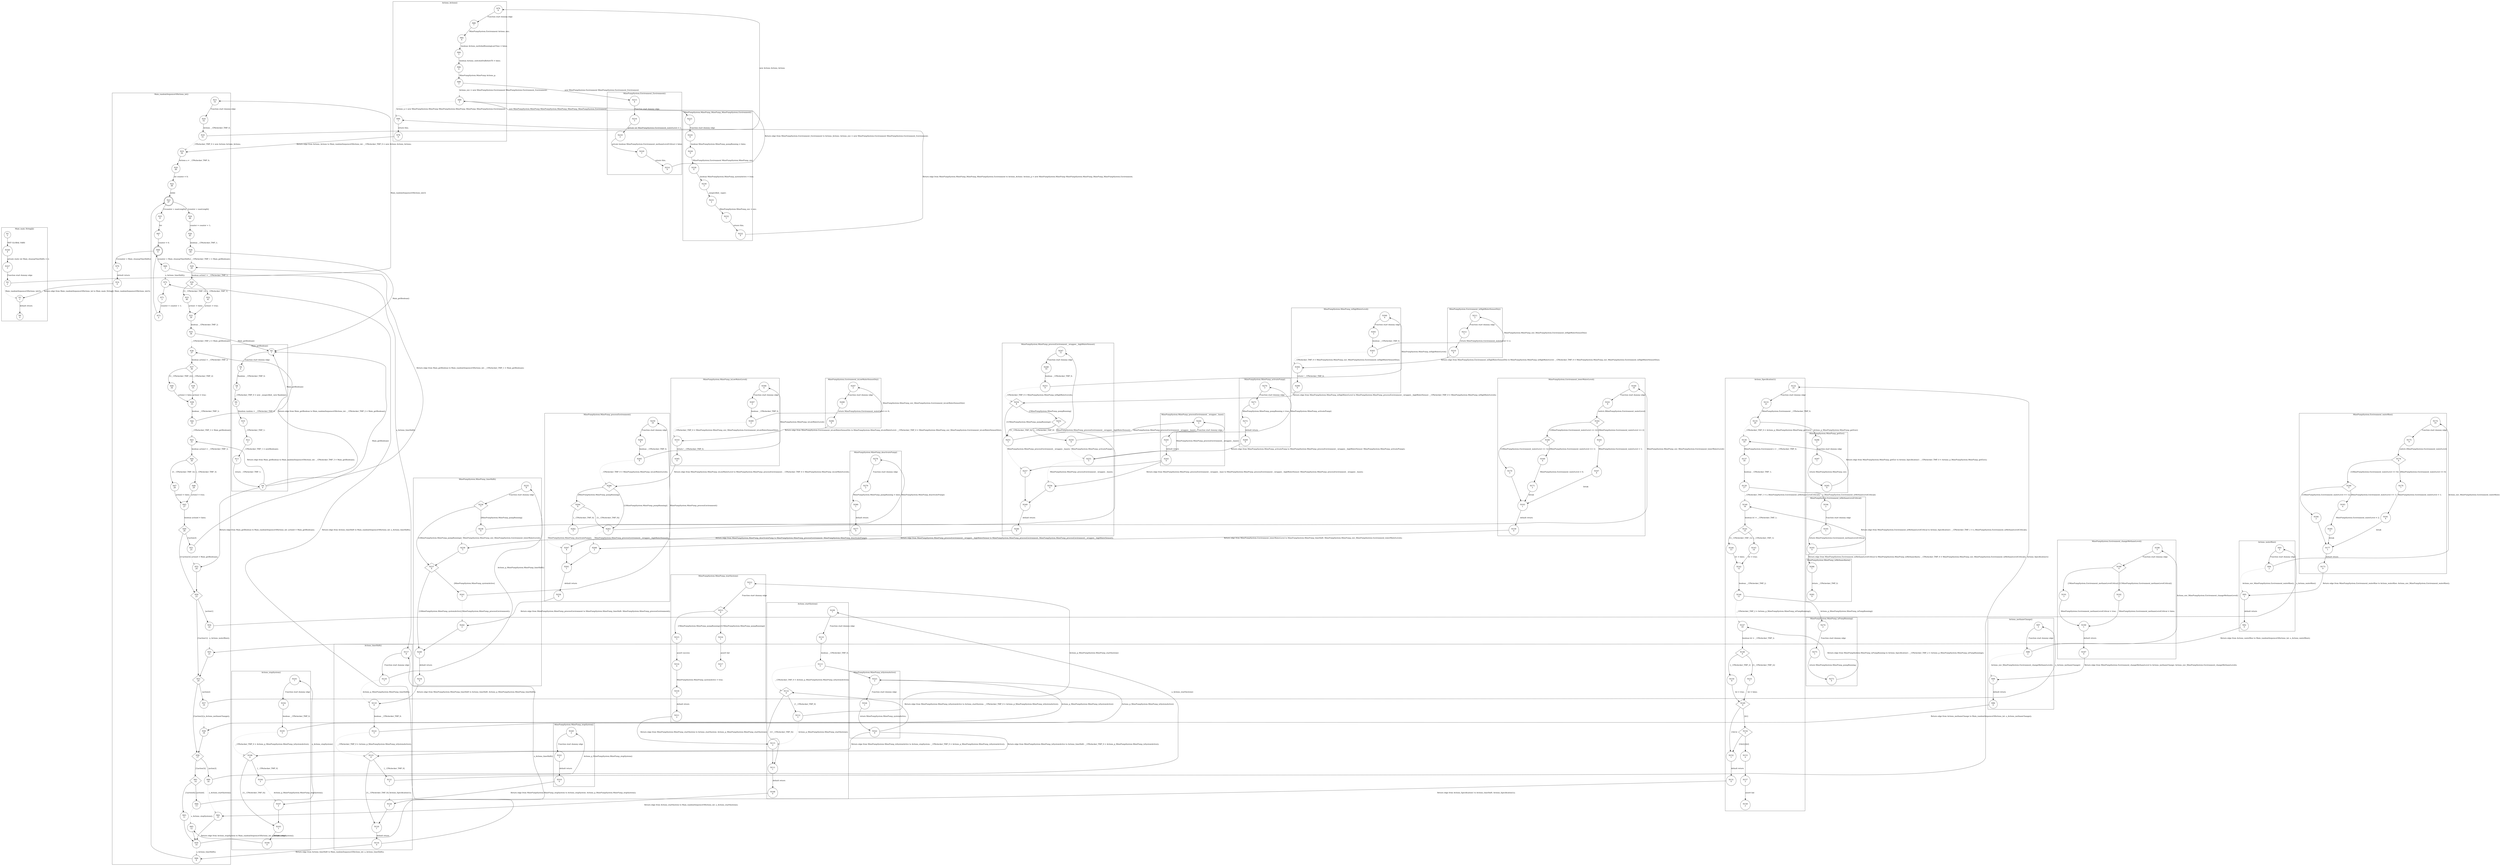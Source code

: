 digraph CFA {
1 [shape="circle" label="N1\n5"]
326 [shape="circle" label="N326\n4"]
327 [shape="circle" label="N327\n3"]
2 [shape="circle" label="N2\n2"]
15 [shape="circle" label="N15\n53"]
16 [shape="circle" label="N16\n52"]
18 [shape="circle" label="N18\n51"]
79 [shape="circle" label="N79\n8"]
80 [shape="circle" label="N80\n7"]
82 [shape="circle" label="N82\n6"]
84 [shape="circle" label="N84\n5"]
86 [shape="circle" label="N86\n4"]
88 [shape="circle" label="N88\n3"]
215 [shape="circle" label="N215\n4"]
216 [shape="circle" label="N216\n3"]
218 [shape="circle" label="N218\n2"]
220 [shape="circle" label="N220\n1"]
214 [shape="circle" label="N214\n0"]
89 [shape="circle" label="N89\n2"]
223 [shape="circle" label="N223\n7"]
224 [shape="circle" label="N224\n6"]
226 [shape="circle" label="N226\n5"]
228 [shape="circle" label="N228\n4"]
230 [shape="circle" label="N230\n3"]
231 [shape="circle" label="N231\n2"]
232 [shape="circle" label="N232\n1"]
222 [shape="circle" label="N222\n0"]
90 [shape="circle" label="N90\n1"]
78 [shape="circle" label="N78\n0"]
19 [shape="circle" label="N19\n50"]
20 [shape="circle" label="N20\n49"]
22 [shape="circle" label="N22\n48"]
23 [shape="doublecircle" label="N23\n47"]
24 [shape="circle" label="N24\n46"]
26 [shape="circle" label="N26\n45"]
28 [shape="circle" label="N28\n44"]
5 [shape="circle" label="N5\n7"]
6 [shape="circle" label="N6\n6"]
8 [shape="circle" label="N8\n5"]
9 [shape="circle" label="N9\n4"]
10 [shape="circle" label="N10\n3"]
12 [shape="circle" label="N12\n2"]
13 [shape="circle" label="N13\n1"]
4 [shape="circle" label="N4\n0"]
52 [shape="circle" label="N52\n24"]
50 [shape="diamond" label="N50\n23"]
54 [shape="circle" label="N54\n22"]
93 [shape="circle" label="N93\n3"]
94 [shape="circle" label="N94\n2"]
174 [shape="circle" label="N174\n10"]
175 [shape="circle" label="N175\n9"]
176 [shape="diamond" label="N176\n8"]
179 [shape="circle" label="N179\n7"]
181 [shape="circle" label="N181\n6"]
177 [shape="circle" label="N177\n1"]
173 [shape="circle" label="N173\n0"]
95 [shape="circle" label="N95\n1"]
92 [shape="circle" label="N92\n0"]
55 [shape="circle" label="N55\n21"]
53 [shape="diamond" label="N53\n20"]
57 [shape="circle" label="N57\n19"]
97 [shape="circle" label="N97\n3"]
98 [shape="circle" label="N98\n2"]
188 [shape="circle" label="N188\n5"]
189 [shape="diamond" label="N189\n4"]
191 [shape="circle" label="N191\n3"]
190 [shape="circle" label="N190\n1"]
187 [shape="circle" label="N187\n0"]
99 [shape="circle" label="N99\n1"]
96 [shape="circle" label="N96\n0"]
58 [shape="circle" label="N58\n18"]
56 [shape="diamond" label="N56\n17"]
60 [shape="circle" label="N60\n16"]
109 [shape="circle" label="N109\n7"]
110 [shape="circle" label="N110\n6"]
113 [shape="circle" label="N113\n5"]
323 [shape="circle" label="N323\n2"]
324 [shape="circle" label="N324\n1"]
322 [shape="circle" label="N322\n0"]
123 [shape="diamond" label="N123\n4"]
121 [shape="circle" label="N121\n3"]
132 [shape="circle" label="N132\n22"]
133 [shape="circle" label="N133\n21"]
135 [shape="circle" label="N135\n20"]
296 [shape="circle" label="N296\n2"]
297 [shape="circle" label="N297\n1"]
295 [shape="circle" label="N295\n0"]
136 [shape="circle" label="N136\n19"]
137 [shape="circle" label="N137\n18"]
139 [shape="circle" label="N139\n17"]
194 [shape="circle" label="N194\n2"]
195 [shape="circle" label="N195\n1"]
193 [shape="circle" label="N193\n0"]
286 [shape="circle" label="N286\n1"]
281 [shape="circle" label="N281\n0"]
140 [shape="circle" label="N140\n16"]
141 [shape="diamond" label="N141\n15"]
143 [shape="circle" label="N143\n14"]
142 [shape="circle" label="N142\n12"]
146 [shape="circle" label="N146\n11"]
274 [shape="circle" label="N274\n2"]
275 [shape="circle" label="N275\n1"]
273 [shape="circle" label="N273\n0"]
147 [shape="circle" label="N147\n10"]
148 [shape="diamond" label="N148\n9"]
150 [shape="circle" label="N150\n8"]
149 [shape="diamond" label="N149\n6"]
154 [shape="diamond" label="N154\n5"]
153 [shape="circle" label="N153\n4"]
157 [shape="circle" label="N157\n3"]
158 [shape="circle" label="N158\n2"]
152 [shape="circle" label="N152\n1"]
131 [shape="circle" label="N131\n0"]
124 [shape="circle" label="N124\n2"]
120 [shape="circle" label="N120\n1"]
116 [shape="circle" label="N116\n0"]
72 [shape="circle" label="N72\n4"]
71 [shape="circle" label="N71\n3"]
73 [shape="circle" label="N73\n2"]
68 [shape="doublecircle" label="N68\n6"]
69 [shape="circle" label="N69\n5"]
117 [shape="circle" label="N117\n8"]
118 [shape="circle" label="N118\n7"]
235 [shape="circle" label="N235\n8"]
236 [shape="diamond" label="N236\n7"]
238 [shape="circle" label="N238\n6"]
160 [shape="circle" label="N160\n10"]
161 [shape="circle" label="N161\n9"]
162 [shape="diamond" label="N162\n8"]
165 [shape="circle" label="N165\n7"]
167 [shape="circle" label="N167\n6"]
163 [shape="circle" label="N163\n1"]
159 [shape="circle" label="N159\n0"]
239 [shape="circle" label="N239\n5"]
237 [shape="diamond" label="N237\n4"]
241 [shape="circle" label="N241\n3"]
259 [shape="circle" label="N259\n10"]
260 [shape="circle" label="N260\n9"]
265 [shape="circle" label="N265\n8"]
306 [shape="circle" label="N306\n4"]
307 [shape="circle" label="N307\n3"]
309 [shape="circle" label="N309\n2"]
207 [shape="circle" label="N207\n2"]
208 [shape="circle" label="N208\n1"]
206 [shape="circle" label="N206\n0"]
310 [shape="circle" label="N310\n1"]
305 [shape="circle" label="N305\n0"]
266 [shape="diamond" label="N266\n7"]
264 [shape="diamond" label="N264\n6"]
262 [shape="circle" label="N262\n5"]
278 [shape="circle" label="N278\n3"]
279 [shape="circle" label="N279\n2"]
280 [shape="circle" label="N280\n1"]
277 [shape="circle" label="N277\n0"]
267 [shape="circle" label="N267\n4"]
261 [shape="circle" label="N261\n1"]
258 [shape="circle" label="N258\n0"]
242 [shape="circle" label="N242\n2"]
240 [shape="circle" label="N240\n1"]
234 [shape="circle" label="N234\n0"]
119 [shape="circle" label="N119\n6"]
122 [shape="circle" label="N122\n5"]
263 [shape="circle" label="N263\n3"]
247 [shape="circle" label="N247\n11"]
248 [shape="circle" label="N248\n10"]
253 [shape="circle" label="N253\n9"]
300 [shape="circle" label="N300\n4"]
301 [shape="circle" label="N301\n3"]
303 [shape="circle" label="N303\n2"]
211 [shape="circle" label="N211\n2"]
212 [shape="circle" label="N212\n1"]
210 [shape="circle" label="N210\n0"]
304 [shape="circle" label="N304\n1"]
299 [shape="circle" label="N299\n0"]
254 [shape="diamond" label="N254\n8"]
252 [shape="diamond" label="N252\n7"]
250 [shape="circle" label="N250\n6"]
270 [shape="circle" label="N270\n3"]
271 [shape="circle" label="N271\n2"]
272 [shape="circle" label="N272\n1"]
269 [shape="circle" label="N269\n0"]
255 [shape="circle" label="N255\n5"]
244 [shape="circle" label="N244\n2"]
245 [shape="circle" label="N245\n1"]
243 [shape="circle" label="N243\n0"]
257 [shape="circle" label="N257\n2"]
249 [shape="circle" label="N249\n1"]
246 [shape="circle" label="N246\n0"]
268 [shape="circle" label="N268\n2"]
256 [shape="circle" label="N256\n4"]
251 [shape="circle" label="N251\n3"]
166 [shape="diamond" label="N166\n5"]
169 [shape="circle" label="N169\n4"]
171 [shape="circle" label="N171\n3"]
170 [shape="circle" label="N170\n2"]
70 [shape="circle" label="N70\n1"]
14 [shape="circle" label="N14\n0"]
3 [shape="circle" label="N3\n1"]
0 [shape="circle" label="N0\n0"]
66 [shape="circle" label="N66\n9"]
151 [shape="circle" label="N151\n7"]
144 [shape="circle" label="N144\n13"]
106 [shape="diamond" label="N106\n4"]
104 [shape="circle" label="N104\n3"]
320 [shape="circle" label="N320\n2"]
321 [shape="circle" label="N321\n1"]
319 [shape="circle" label="N319\n0"]
107 [shape="circle" label="N107\n2"]
103 [shape="circle" label="N103\n1"]
100 [shape="circle" label="N100\n0"]
65 [shape="circle" label="N65\n12"]
59 [shape="circle" label="N59\n10"]
114 [shape="diamond" label="N114\n4"]
112 [shape="circle" label="N112\n3"]
312 [shape="circle" label="N312\n7"]
313 [shape="diamond" label="N313\n6"]
315 [shape="circle" label="N315\n5"]
314 [shape="circle" label="N314\n4"]
318 [shape="circle" label="N318\n3"]
311 [shape="circle" label="N311\n2"]
115 [shape="circle" label="N115\n2"]
111 [shape="circle" label="N111\n1"]
108 [shape="circle" label="N108\n0"]
62 [shape="circle" label="N62\n15"]
316 [shape="circle" label="N316\n1"]
317 [shape="circle" label="N317\n0"]
61 [shape="diamond" label="N61\n14"]
64 [shape="circle" label="N64\n13"]
101 [shape="circle" label="N101\n7"]
102 [shape="circle" label="N102\n6"]
105 [shape="circle" label="N105\n5"]
63 [shape="circle" label="N63\n11"]
192 [shape="circle" label="N192\n2"]
180 [shape="diamond" label="N180\n5"]
183 [shape="circle" label="N183\n4"]
185 [shape="circle" label="N185\n3"]
184 [shape="circle" label="N184\n2"]
43 [shape="circle" label="N43\n31"]
44 [shape="diamond" label="N44\n30"]
46 [shape="circle" label="N46\n29"]
45 [shape="circle" label="N45\n27"]
49 [shape="diamond" label="N49\n26"]
51 [shape="circle" label="N51\n25"]
47 [shape="circle" label="N47\n28"]
36 [shape="circle" label="N36\n37"]
37 [shape="diamond" label="N37\n36"]
39 [shape="circle" label="N39\n35"]
38 [shape="circle" label="N38\n33"]
42 [shape="circle" label="N42\n32"]
40 [shape="circle" label="N40\n34"]
29 [shape="circle" label="N29\n43"]
30 [shape="diamond" label="N30\n42"]
32 [shape="circle" label="N32\n41"]
31 [shape="circle" label="N31\n39"]
35 [shape="circle" label="N35\n38"]
33 [shape="circle" label="N33\n40"]
25 [shape="circle" label="N25\n8"]
67 [shape="circle" label="N67\n7"]
node [shape="circle"]
subgraph cluster_Actions_Actions {
label="Actions_Actions()"
79 -> 80 [label="Function start dummy edge"]
80 -> 82 [label=" MinePumpSystem.Environment Actions_env;"]
82 -> 84 [label=" boolean Actions_methAndRunningLastTime = false;"]
84 -> 86 [label=" boolean Actions_switchedOnBeforeTS = false;"]
86 -> 88 [label=" MinePumpSystem.MinePump Actions_p;"]
88 -> 89 [label="Actions_env = new MinePumpSystem.Environment MinePumpSystem.Environment_Environment;" style="dotted" arrowhead="empty"]
89 -> 90 [label="Actions_p = new MinePumpSystem.MinePump MinePumpSystem.MinePump_MinePump_MinePumpSystem.Environment;" style="dotted" arrowhead="empty"]
90 -> 78 [label="return this;"]}
subgraph cluster_Actions_Specification1 {
label="Actions_Specification1()"
132 -> 133 [label="Function start dummy edge"]
133 -> 135 [label="MinePumpSystem.Environment __CPAchecker_TMP_0;"]
135 -> 136 [label="__CPAchecker_TMP_0 = Actions_p_MinePumpSystem.MinePump_getEnv();" style="dotted" arrowhead="empty"]
136 -> 137 [label="MinePumpSystem.Environment e = __CPAchecker_TMP_0;"]
137 -> 139 [label="boolean __CPAchecker_TMP_1;"]
139 -> 140 [label="__CPAchecker_TMP_1 = e_MinePumpSystem.Environment_isMethaneLevelCritical();" style="dotted" arrowhead="empty"]
140 -> 141 [label="boolean b1 = __CPAchecker_TMP_1;"]
141 -> 144 [label="[!(__CPAchecker_TMP_1)]"]
141 -> 143 [label="[__CPAchecker_TMP_1]"]
143 -> 142 [label="b1 = true;"]
142 -> 146 [label="boolean __CPAchecker_TMP_2;"]
146 -> 147 [label="__CPAchecker_TMP_2 = Actions_p_MinePumpSystem.MinePump_isPumpRunning();" style="dotted" arrowhead="empty"]
147 -> 148 [label="boolean b2 = __CPAchecker_TMP_2;"]
148 -> 151 [label="[!(__CPAchecker_TMP_2)]"]
148 -> 150 [label="[__CPAchecker_TMP_2]"]
150 -> 149 [label="b2 = true;"]
149 -> 152 [label="[!(b1)]"]
149 -> 154 [label="[b1]"]
154 -> 152 [label="[!(b2)]"]
154 -> 153 [label="[b2]"]
153 -> 157 [label=""]
157 -> 158 [label="assert fail"]
152 -> 131 [label="default return"]
151 -> 149 [label="b2 = false;"]
144 -> 142 [label="b1 = false;"]}
subgraph cluster_Actions_getSystemState {
label="Actions_getSystemState()"
}
subgraph cluster_Actions_methaneChange {
label="Actions_methaneChange()"
97 -> 98 [label="Function start dummy edge"]
98 -> 99 [label="Actions_env_MinePumpSystem.Environment_changeMethaneLevel();" style="dotted" arrowhead="empty"]
99 -> 96 [label="default return"]}
subgraph cluster_Actions_startSystem {
label="Actions_startSystem()"
109 -> 110 [label="Function start dummy edge"]
110 -> 113 [label="boolean __CPAchecker_TMP_0;"]
113 -> 114 [label="__CPAchecker_TMP_0 = Actions_p_MinePumpSystem.MinePump_isSystemActive();" style="dotted" arrowhead="empty"]
114 -> 111 [label="[!(!__CPAchecker_TMP_0)]"]
114 -> 112 [label="[!__CPAchecker_TMP_0]"]
112 -> 115 [label="Actions_p_MinePumpSystem.MinePump_startSystem();" style="dotted" arrowhead="empty"]
115 -> 111 [label=""]
111 -> 108 [label="default return"]}
subgraph cluster_Actions_stopSystem {
label="Actions_stopSystem()"
106 -> 103 [label="[!(__CPAchecker_TMP_0)]"]
106 -> 104 [label="[__CPAchecker_TMP_0]"]
104 -> 107 [label="Actions_p_MinePumpSystem.MinePump_stopSystem();" style="dotted" arrowhead="empty"]
107 -> 103 [label=""]
103 -> 100 [label="default return"]
101 -> 102 [label="Function start dummy edge"]
102 -> 105 [label="boolean __CPAchecker_TMP_0;"]
105 -> 106 [label="__CPAchecker_TMP_0 = Actions_p_MinePumpSystem.MinePump_isSystemActive();" style="dotted" arrowhead="empty"]}
subgraph cluster_Actions_timeShift {
label="Actions_timeShift()"
123 -> 120 [label="[!(__CPAchecker_TMP_0)]"]
123 -> 121 [label="[__CPAchecker_TMP_0]"]
121 -> 124 [label="Actions_Specification1();" style="dotted" arrowhead="empty"]
124 -> 120 [label=""]
120 -> 116 [label="default return"]
117 -> 118 [label="Function start dummy edge"]
118 -> 119 [label="Actions_p_MinePumpSystem.MinePump_timeShift();" style="dotted" arrowhead="empty"]
119 -> 122 [label="boolean __CPAchecker_TMP_0;"]
122 -> 123 [label="__CPAchecker_TMP_0 = Actions_p_MinePumpSystem.MinePump_isSystemActive();" style="dotted" arrowhead="empty"]}
subgraph cluster_Actions_waterRise {
label="Actions_waterRise()"
93 -> 94 [label="Function start dummy edge"]
94 -> 95 [label="Actions_env_MinePumpSystem.Environment_waterRise();" style="dotted" arrowhead="empty"]
95 -> 92 [label="default return"]}
subgraph cluster_Main_Main {
label="Main_Main()"
}
subgraph cluster_Main_getBoolean {
label="Main_getBoolean()"
5 -> 6 [label="Function start dummy edge"]
6 -> 8 [label="Random __CPAchecker_TMP_0;"]
8 -> 9 [label="__CPAchecker_TMP_0 = new _unspecified_ new Random();"]
9 -> 10 [label="Random random = __CPAchecker_TMP_0;"]
10 -> 12 [label="__CPAchecker_TMP_1;"]
12 -> 13 [label="__CPAchecker_TMP_1 = nextBoolean();"]
13 -> 4 [label="return __CPAchecker_TMP_1;"]}
subgraph cluster_Main_main_String_array {
label="Main_main_String[]()"
1 -> 326 [label="INIT GLOBAL VARS"]
326 -> 327 [label="private static int Main_cleanupTimeShifts = 2;"]
327 -> 2 [label="Function start dummy edge"]
2 -> 3 [label="Main_randomSequenceOfActions_int(3);" style="dotted" arrowhead="empty"]
3 -> 0 [label="default return"]}
subgraph cluster_Main_randomSequenceOfActions_int {
label="Main_randomSequenceOfActions_int()"
15 -> 16 [label="Function start dummy edge"]
16 -> 18 [label="Actions __CPAchecker_TMP_0;"]
18 -> 19 [label="__CPAchecker_TMP_0 = new Actions Actions_Actions;" style="dotted" arrowhead="empty"]
19 -> 20 [label="Actions a = __CPAchecker_TMP_0;"]
20 -> 22 [label="int counter = 0;"]
22 -> 23 [label="while"]
23 -> 25 [label="[!(counter < maxLength)]"]
23 -> 24 [label="[counter < maxLength]"]
24 -> 26 [label="counter = counter + 1;"]
26 -> 28 [label="boolean __CPAchecker_TMP_1;"]
28 -> 29 [label="__CPAchecker_TMP_1 = Main_getBoolean();" style="dotted" arrowhead="empty"]
52 -> 50 [label=""]
50 -> 53 [label="[!(action1)]"]
50 -> 54 [label="[action1]"]
54 -> 55 [label="a_Actions_waterRise();" style="dotted" arrowhead="empty"]
55 -> 53 [label=""]
53 -> 56 [label="[!(action2)]"]
53 -> 57 [label="[action2]"]
57 -> 58 [label="a_Actions_methaneChange();" style="dotted" arrowhead="empty"]
58 -> 56 [label=""]
56 -> 61 [label="[!(action3)]"]
56 -> 60 [label="[action3]"]
60 -> 62 [label="a_Actions_startSystem();" style="dotted" arrowhead="empty"]
72 -> 71 [label=""]
71 -> 73 [label="counter = counter + 1;"]
73 -> 68 [label=""]
68 -> 70 [label="[!(counter < Main_cleanupTimeShifts)]"]
68 -> 69 [label="[counter < Main_cleanupTimeShifts]"]
69 -> 72 [label="a_Actions_timeShift();" style="dotted" arrowhead="empty"]
70 -> 14 [label="default return"]
66 -> 23 [label=""]
65 -> 59 [label=""]
59 -> 66 [label="a_Actions_timeShift();" style="dotted" arrowhead="empty"]
62 -> 59 [label=""]
61 -> 63 [label="[!(action4)]"]
61 -> 64 [label="[action4]"]
64 -> 65 [label="a_Actions_stopSystem();" style="dotted" arrowhead="empty"]
63 -> 59 [label=""]
43 -> 44 [label="boolean action3 = __CPAchecker_TMP_3;"]
44 -> 47 [label="[!(__CPAchecker_TMP_3)]"]
44 -> 46 [label="[__CPAchecker_TMP_3]"]
46 -> 45 [label="action3 = true;"]
45 -> 49 [label="boolean action4 = false;"]
49 -> 50 [label="[!(!action3)]"]
49 -> 51 [label="[!action3]"]
51 -> 52 [label="action4 = Main_getBoolean();" style="dotted" arrowhead="empty"]
47 -> 45 [label="action3 = false;"]
36 -> 37 [label="boolean action2 = __CPAchecker_TMP_2;"]
37 -> 40 [label="[!(__CPAchecker_TMP_2)]"]
37 -> 39 [label="[__CPAchecker_TMP_2]"]
39 -> 38 [label="action2 = true;"]
38 -> 42 [label="boolean __CPAchecker_TMP_3;"]
42 -> 43 [label="__CPAchecker_TMP_3 = Main_getBoolean();" style="dotted" arrowhead="empty"]
40 -> 38 [label="action2 = false;"]
29 -> 30 [label="boolean action1 = __CPAchecker_TMP_1;"]
30 -> 33 [label="[!(__CPAchecker_TMP_1)]"]
30 -> 32 [label="[__CPAchecker_TMP_1]"]
32 -> 31 [label="action1 = true;"]
31 -> 35 [label="boolean __CPAchecker_TMP_2;"]
35 -> 36 [label="__CPAchecker_TMP_2 = Main_getBoolean();" style="dotted" arrowhead="empty"]
33 -> 31 [label="action1 = false;"]
25 -> 67 [label="for"]
67 -> 68 [label="counter = 0;"]}
subgraph cluster_MinePumpSystem_Environment_Environment {
label="MinePumpSystem.Environment_Environment()"
215 -> 216 [label="Function start dummy edge"]
216 -> 218 [label="private int MinePumpSystem.Environment_waterLevel = 1;"]
218 -> 220 [label="private boolean MinePumpSystem.Environment_methaneLevelCritical = false;"]
220 -> 214 [label="return this;"]}
subgraph cluster_MinePumpSystem_Environment_changeMethaneLevel {
label="MinePumpSystem.Environment_changeMethaneLevel()"
188 -> 189 [label="Function start dummy edge"]
189 -> 192 [label="[!(!MinePumpSystem.Environment_methaneLevelCritical)]"]
189 -> 191 [label="[!MinePumpSystem.Environment_methaneLevelCritical]"]
191 -> 190 [label="MinePumpSystem.Environment_methaneLevelCritical = true;"]
190 -> 187 [label="default return"]
192 -> 190 [label="MinePumpSystem.Environment_methaneLevelCritical = false;"]}
subgraph cluster_MinePumpSystem_Environment_getWaterLevel {
label="MinePumpSystem.Environment_getWaterLevel()"
}
subgraph cluster_MinePumpSystem_Environment_isHighWaterSensorDry {
label="MinePumpSystem.Environment_isHighWaterSensorDry()"
211 -> 212 [label="Function start dummy edge"]
212 -> 210 [label="return MinePumpSystem.Environment_waterLevel != 2;"]}
subgraph cluster_MinePumpSystem_Environment_isLowWaterSensorDry {
label="MinePumpSystem.Environment_isLowWaterSensorDry()"
207 -> 208 [label="Function start dummy edge"]
208 -> 206 [label="return MinePumpSystem.Environment_waterLevel == 0;"]}
subgraph cluster_MinePumpSystem_Environment_isMethaneLevelCritical {
label="MinePumpSystem.Environment_isMethaneLevelCritical()"
194 -> 195 [label="Function start dummy edge"]
195 -> 193 [label="return MinePumpSystem.Environment_methaneLevelCritical;"]}
subgraph cluster_MinePumpSystem_Environment_lowerWaterLevel {
label="MinePumpSystem.Environment_lowerWaterLevel()"
160 -> 161 [label="Function start dummy edge"]
161 -> 162 [label="switch (MinePumpSystem.Environment_waterLevel)"]
162 -> 166 [label="[!(MinePumpSystem.Environment_waterLevel == 2)]"]
162 -> 165 [label="[MinePumpSystem.Environment_waterLevel == 2]"]
165 -> 167 [label="MinePumpSystem.Environment_waterLevel = 1;"]
167 -> 163 [label="break"]
163 -> 159 [label="default return"]
166 -> 170 [label="[!(MinePumpSystem.Environment_waterLevel == 1)]"]
166 -> 169 [label="[MinePumpSystem.Environment_waterLevel == 1]"]
169 -> 171 [label="MinePumpSystem.Environment_waterLevel = 0;"]
171 -> 163 [label="break"]
170 -> 163 [label=""]}
subgraph cluster_MinePumpSystem_Environment_toString {
label="MinePumpSystem.Environment_toString()"
}
subgraph cluster_MinePumpSystem_Environment_waterRise {
label="MinePumpSystem.Environment_waterRise()"
174 -> 175 [label="Function start dummy edge"]
175 -> 176 [label="switch (MinePumpSystem.Environment_waterLevel)"]
176 -> 180 [label="[!(MinePumpSystem.Environment_waterLevel == 0)]"]
176 -> 179 [label="[MinePumpSystem.Environment_waterLevel == 0]"]
179 -> 181 [label="MinePumpSystem.Environment_waterLevel = 1;"]
181 -> 177 [label="break"]
177 -> 173 [label="default return"]
180 -> 184 [label="[!(MinePumpSystem.Environment_waterLevel == 1)]"]
180 -> 183 [label="[MinePumpSystem.Environment_waterLevel == 1]"]
183 -> 185 [label="MinePumpSystem.Environment_waterLevel = 2;"]
185 -> 177 [label="break"]
184 -> 177 [label=""]}
subgraph cluster_MinePumpSystem_MinePump_MinePump_MinePumpSystem_Environment {
label="MinePumpSystem.MinePump_MinePump_MinePumpSystem.Environment()"
223 -> 224 [label="Function start dummy edge"]
224 -> 226 [label=" boolean MinePumpSystem.MinePump_pumpRunning = false;"]
226 -> 228 [label=" MinePumpSystem.Environment MinePumpSystem.MinePump_env;"]
228 -> 230 [label=" boolean MinePumpSystem.MinePump_systemActive = true;"]
230 -> 231 [label="_unspecified_ super;"]
231 -> 232 [label="MinePumpSystem.MinePump_env = env;"]
232 -> 222 [label="return this;"]}
subgraph cluster_MinePumpSystem_MinePump_activatePump {
label="MinePumpSystem.MinePump_activatePump()"
270 -> 271 [label="Function start dummy edge"]
271 -> 272 [label="MinePumpSystem.MinePump_pumpRunning = true;"]
272 -> 269 [label="default return"]}
subgraph cluster_MinePumpSystem_MinePump_deactivatePump {
label="MinePumpSystem.MinePump_deactivatePump()"
278 -> 279 [label="Function start dummy edge"]
279 -> 280 [label="MinePumpSystem.MinePump_pumpRunning = false;"]
280 -> 277 [label="default return"]}
subgraph cluster_MinePumpSystem_MinePump_getEnv {
label="MinePumpSystem.MinePump_getEnv()"
296 -> 297 [label="Function start dummy edge"]
297 -> 295 [label="return MinePumpSystem.MinePump_env;"]}
subgraph cluster_MinePumpSystem_MinePump_isHighWaterLevel {
label="MinePumpSystem.MinePump_isHighWaterLevel()"
300 -> 301 [label="Function start dummy edge"]
301 -> 303 [label="boolean __CPAchecker_TMP_0;"]
303 -> 304 [label="__CPAchecker_TMP_0 = MinePumpSystem.MinePump_env_MinePumpSystem.Environment_isHighWaterSensorDry();" style="dotted" arrowhead="empty"]
304 -> 299 [label="return !__CPAchecker_TMP_0;"]}
subgraph cluster_MinePumpSystem_MinePump_isLowWaterLevel {
label="MinePumpSystem.MinePump_isLowWaterLevel()"
306 -> 307 [label="Function start dummy edge"]
307 -> 309 [label="boolean __CPAchecker_TMP_0;"]
309 -> 310 [label="__CPAchecker_TMP_0 = MinePumpSystem.MinePump_env_MinePumpSystem.Environment_isLowWaterSensorDry();" style="dotted" arrowhead="empty"]
310 -> 305 [label="return !__CPAchecker_TMP_0;"]}
subgraph cluster_MinePumpSystem_MinePump_isMethaneAlarm {
label="MinePumpSystem.MinePump_isMethaneAlarm()"
286 -> 281 [label="return __CPAchecker_TMP_0;"]}
subgraph cluster_MinePumpSystem_MinePump_isPumpRunning {
label="MinePumpSystem.MinePump_isPumpRunning()"
274 -> 275 [label="Function start dummy edge"]
275 -> 273 [label="return MinePumpSystem.MinePump_pumpRunning;"]}
subgraph cluster_MinePumpSystem_MinePump_isSystemActive {
label="MinePumpSystem.MinePump_isSystemActive()"
323 -> 324 [label="Function start dummy edge"]
324 -> 322 [label="return MinePumpSystem.MinePump_systemActive;"]}
subgraph cluster_MinePumpSystem_MinePump_processEnvironment {
label="MinePumpSystem.MinePump_processEnvironment()"
259 -> 260 [label="Function start dummy edge"]
260 -> 265 [label="boolean __CPAchecker_TMP_0;"]
265 -> 266 [label="__CPAchecker_TMP_0 = MinePumpSystem.MinePump_isLowWaterLevel();" style="dotted" arrowhead="empty"]
266 -> 263 [label="[!(MinePumpSystem.MinePump_pumpRunning)]"]
266 -> 264 [label="[MinePumpSystem.MinePump_pumpRunning]"]
264 -> 263 [label="[!(__CPAchecker_TMP_0)]"]
264 -> 262 [label="[__CPAchecker_TMP_0]"]
262 -> 267 [label="MinePumpSystem.MinePump_deactivatePump();" style="dotted" arrowhead="empty"]
267 -> 261 [label=""]
261 -> 258 [label="default return"]
263 -> 268 [label="MinePumpSystem.MinePump_processEnvironment__wrappee__highWaterSensor();" style="dotted" arrowhead="empty"]
268 -> 261 [label=""]}
subgraph cluster_MinePumpSystem_MinePump_processEnvironment__wrappee__base {
label="MinePumpSystem.MinePump_processEnvironment__wrappee__base()"
244 -> 245 [label="Function start dummy edge"]
245 -> 243 [label="default return"]}
subgraph cluster_MinePumpSystem_MinePump_processEnvironment__wrappee__highWaterSensor {
label="MinePumpSystem.MinePump_processEnvironment__wrappee__highWaterSensor()"
247 -> 248 [label="Function start dummy edge"]
248 -> 253 [label="boolean __CPAchecker_TMP_0;"]
253 -> 254 [label="__CPAchecker_TMP_0 = MinePumpSystem.MinePump_isHighWaterLevel();" style="dotted" arrowhead="empty"]
254 -> 251 [label="[!(!MinePumpSystem.MinePump_pumpRunning)]"]
254 -> 252 [label="[!MinePumpSystem.MinePump_pumpRunning]"]
252 -> 251 [label="[!(__CPAchecker_TMP_0)]"]
252 -> 250 [label="[__CPAchecker_TMP_0]"]
250 -> 255 [label="MinePumpSystem.MinePump_activatePump();" style="dotted" arrowhead="empty"]
255 -> 256 [label="MinePumpSystem.MinePump_processEnvironment__wrappee__base();" style="dotted" arrowhead="empty"]
257 -> 249 [label=""]
249 -> 246 [label="default return"]
256 -> 249 [label=""]
251 -> 257 [label="MinePumpSystem.MinePump_processEnvironment__wrappee__base();" style="dotted" arrowhead="empty"]}
subgraph cluster_MinePumpSystem_MinePump_startSystem {
label="MinePumpSystem.MinePump_startSystem()"
312 -> 313 [label="Function start dummy edge"]
313 -> 316 [label="[!(!MinePumpSystem.MinePump_pumpRunning)]"]
313 -> 315 [label="[!MinePumpSystem.MinePump_pumpRunning]"]
315 -> 314 [label="assert success"]
314 -> 318 [label="MinePumpSystem.MinePump_systemActive = true;"]
318 -> 311 [label="default return"]
316 -> 317 [label="assert fail"]}
subgraph cluster_MinePumpSystem_MinePump_stopSystem {
label="MinePumpSystem.MinePump_stopSystem()"
320 -> 321 [label="Function start dummy edge"]
321 -> 319 [label="default return"]}
subgraph cluster_MinePumpSystem_MinePump_timeShift {
label="MinePumpSystem.MinePump_timeShift()"
235 -> 236 [label="Function start dummy edge"]
236 -> 237 [label="[!(MinePumpSystem.MinePump_pumpRunning)]"]
236 -> 238 [label="[MinePumpSystem.MinePump_pumpRunning]"]
238 -> 239 [label="MinePumpSystem.MinePump_env_MinePumpSystem.Environment_lowerWaterLevel();" style="dotted" arrowhead="empty"]
239 -> 237 [label=""]
237 -> 240 [label="[!(MinePumpSystem.MinePump_systemActive)]"]
237 -> 241 [label="[MinePumpSystem.MinePump_systemActive]"]
241 -> 242 [label="MinePumpSystem.MinePump_processEnvironment();" style="dotted" arrowhead="empty"]
242 -> 240 [label=""]
240 -> 234 [label="default return"]}
subgraph cluster_MinePumpSystem_MinePump_toString {
label="MinePumpSystem.MinePump_toString()"
}
2 -> 15 [label="Main_randomSequenceOfActions_int(3)"]
18 -> 79 [label="new Actions Actions_Actions"]
88 -> 215 [label="new MinePumpSystem.Environment MinePumpSystem.Environment_Environment"]
214 -> 89 [label="Return edge from MinePumpSystem.Environment_Environment to Actions_Actions: Actions_env = new MinePumpSystem.Environment MinePumpSystem.Environment_Environment;"]
89 -> 223 [label="new MinePumpSystem.MinePump MinePumpSystem.MinePump_MinePump_MinePumpSystem.Environment"]
222 -> 90 [label="Return edge from MinePumpSystem.MinePump_MinePump_MinePumpSystem.Environment to Actions_Actions: Actions_p = new MinePumpSystem.MinePump MinePumpSystem.MinePump_MinePump_MinePumpSystem.Environment;"]
78 -> 19 [label="Return edge from Actions_Actions to Main_randomSequenceOfActions_int: __CPAchecker_TMP_0 = new Actions Actions_Actions;"]
28 -> 5 [label="Main_getBoolean()"]
4 -> 29 [label="Return edge from Main_getBoolean to Main_randomSequenceOfActions_int: __CPAchecker_TMP_1 = Main_getBoolean();"]
4 -> 36 [label="Return edge from Main_getBoolean to Main_randomSequenceOfActions_int: __CPAchecker_TMP_2 = Main_getBoolean();"]
4 -> 43 [label="Return edge from Main_getBoolean to Main_randomSequenceOfActions_int: __CPAchecker_TMP_3 = Main_getBoolean();"]
4 -> 52 [label="Return edge from Main_getBoolean to Main_randomSequenceOfActions_int: action4 = Main_getBoolean();"]
54 -> 93 [label="a_Actions_waterRise()"]
94 -> 174 [label="Actions_env_MinePumpSystem.Environment_waterRise()"]
173 -> 95 [label="Return edge from MinePumpSystem.Environment_waterRise to Actions_waterRise: Actions_env_MinePumpSystem.Environment_waterRise();"]
92 -> 55 [label="Return edge from Actions_waterRise to Main_randomSequenceOfActions_int: a_Actions_waterRise();"]
57 -> 97 [label="a_Actions_methaneChange()"]
98 -> 188 [label="Actions_env_MinePumpSystem.Environment_changeMethaneLevel()"]
187 -> 99 [label="Return edge from MinePumpSystem.Environment_changeMethaneLevel to Actions_methaneChange: Actions_env_MinePumpSystem.Environment_changeMethaneLevel();"]
96 -> 58 [label="Return edge from Actions_methaneChange to Main_randomSequenceOfActions_int: a_Actions_methaneChange();"]
60 -> 109 [label="a_Actions_startSystem()"]
113 -> 323 [label="Actions_p_MinePumpSystem.MinePump_isSystemActive()"]
322 -> 114 [label="Return edge from MinePumpSystem.MinePump_isSystemActive to Actions_startSystem: __CPAchecker_TMP_0 = Actions_p_MinePumpSystem.MinePump_isSystemActive();"]
322 -> 106 [label="Return edge from MinePumpSystem.MinePump_isSystemActive to Actions_stopSystem: __CPAchecker_TMP_0 = Actions_p_MinePumpSystem.MinePump_isSystemActive();"]
322 -> 123 [label="Return edge from MinePumpSystem.MinePump_isSystemActive to Actions_timeShift: __CPAchecker_TMP_0 = Actions_p_MinePumpSystem.MinePump_isSystemActive();"]
121 -> 132 [label="Actions_Specification1()"]
135 -> 296 [label="Actions_p_MinePumpSystem.MinePump_getEnv()"]
295 -> 136 [label="Return edge from MinePumpSystem.MinePump_getEnv to Actions_Specification1: __CPAchecker_TMP_0 = Actions_p_MinePumpSystem.MinePump_getEnv();"]
139 -> 194 [label="e_MinePumpSystem.Environment_isMethaneLevelCritical()"]
193 -> 140 [label="Return edge from MinePumpSystem.Environment_isMethaneLevelCritical to Actions_Specification1: __CPAchecker_TMP_1 = e_MinePumpSystem.Environment_isMethaneLevelCritical();"]
193 -> 286 [label="Return edge from MinePumpSystem.Environment_isMethaneLevelCritical to MinePumpSystem.MinePump_isMethaneAlarm: __CPAchecker_TMP_0 = MinePumpSystem.MinePump_env_MinePumpSystem.Environment_isMethaneLevelCritical();"]
146 -> 274 [label="Actions_p_MinePumpSystem.MinePump_isPumpRunning()"]
273 -> 147 [label="Return edge from MinePumpSystem.MinePump_isPumpRunning to Actions_Specification1: __CPAchecker_TMP_2 = Actions_p_MinePumpSystem.MinePump_isPumpRunning();"]
131 -> 124 [label="Return edge from Actions_Specification1 to Actions_timeShift: Actions_Specification1();"]
116 -> 66 [label="Return edge from Actions_timeShift to Main_randomSequenceOfActions_int: a_Actions_timeShift();"]
116 -> 72 [label="Return edge from Actions_timeShift to Main_randomSequenceOfActions_int: a_Actions_timeShift();"]
69 -> 117 [label="a_Actions_timeShift()"]
118 -> 235 [label="Actions_p_MinePumpSystem.MinePump_timeShift()"]
238 -> 160 [label="MinePumpSystem.MinePump_env_MinePumpSystem.Environment_lowerWaterLevel()"]
159 -> 239 [label="Return edge from MinePumpSystem.Environment_lowerWaterLevel to MinePumpSystem.MinePump_timeShift: MinePumpSystem.MinePump_env_MinePumpSystem.Environment_lowerWaterLevel();"]
241 -> 259 [label="MinePumpSystem.MinePump_processEnvironment()"]
265 -> 306 [label="MinePumpSystem.MinePump_isLowWaterLevel()"]
309 -> 207 [label="MinePumpSystem.MinePump_env_MinePumpSystem.Environment_isLowWaterSensorDry()"]
206 -> 310 [label="Return edge from MinePumpSystem.Environment_isLowWaterSensorDry to MinePumpSystem.MinePump_isLowWaterLevel: __CPAchecker_TMP_0 = MinePumpSystem.MinePump_env_MinePumpSystem.Environment_isLowWaterSensorDry();"]
305 -> 266 [label="Return edge from MinePumpSystem.MinePump_isLowWaterLevel to MinePumpSystem.MinePump_processEnvironment: __CPAchecker_TMP_0 = MinePumpSystem.MinePump_isLowWaterLevel();"]
262 -> 278 [label="MinePumpSystem.MinePump_deactivatePump()"]
277 -> 267 [label="Return edge from MinePumpSystem.MinePump_deactivatePump to MinePumpSystem.MinePump_processEnvironment: MinePumpSystem.MinePump_deactivatePump();"]
258 -> 242 [label="Return edge from MinePumpSystem.MinePump_processEnvironment to MinePumpSystem.MinePump_timeShift: MinePumpSystem.MinePump_processEnvironment();"]
234 -> 119 [label="Return edge from MinePumpSystem.MinePump_timeShift to Actions_timeShift: Actions_p_MinePumpSystem.MinePump_timeShift();"]
122 -> 323 [label="Actions_p_MinePumpSystem.MinePump_isSystemActive()"]
263 -> 247 [label="MinePumpSystem.MinePump_processEnvironment__wrappee__highWaterSensor()"]
253 -> 300 [label="MinePumpSystem.MinePump_isHighWaterLevel()"]
303 -> 211 [label="MinePumpSystem.MinePump_env_MinePumpSystem.Environment_isHighWaterSensorDry()"]
210 -> 304 [label="Return edge from MinePumpSystem.Environment_isHighWaterSensorDry to MinePumpSystem.MinePump_isHighWaterLevel: __CPAchecker_TMP_0 = MinePumpSystem.MinePump_env_MinePumpSystem.Environment_isHighWaterSensorDry();"]
299 -> 254 [label="Return edge from MinePumpSystem.MinePump_isHighWaterLevel to MinePumpSystem.MinePump_processEnvironment__wrappee__highWaterSensor: __CPAchecker_TMP_0 = MinePumpSystem.MinePump_isHighWaterLevel();"]
250 -> 270 [label="MinePumpSystem.MinePump_activatePump()"]
269 -> 255 [label="Return edge from MinePumpSystem.MinePump_activatePump to MinePumpSystem.MinePump_processEnvironment__wrappee__highWaterSensor: MinePumpSystem.MinePump_activatePump();"]
255 -> 244 [label="MinePumpSystem.MinePump_processEnvironment__wrappee__base()"]
243 -> 256 [label="Return edge from MinePumpSystem.MinePump_processEnvironment__wrappee__base to MinePumpSystem.MinePump_processEnvironment__wrappee__highWaterSensor: MinePumpSystem.MinePump_processEnvironment__wrappee__base();"]
243 -> 257 [label="Return edge from MinePumpSystem.MinePump_processEnvironment__wrappee__base to MinePumpSystem.MinePump_processEnvironment__wrappee__highWaterSensor: MinePumpSystem.MinePump_processEnvironment__wrappee__base();"]
246 -> 268 [label="Return edge from MinePumpSystem.MinePump_processEnvironment__wrappee__highWaterSensor to MinePumpSystem.MinePump_processEnvironment: MinePumpSystem.MinePump_processEnvironment__wrappee__highWaterSensor();"]
251 -> 244 [label="MinePumpSystem.MinePump_processEnvironment__wrappee__base()"]
14 -> 3 [label="Return edge from Main_randomSequenceOfActions_int to Main_main_String[]: Main_randomSequenceOfActions_int(3);"]
104 -> 320 [label="Actions_p_MinePumpSystem.MinePump_stopSystem()"]
319 -> 107 [label="Return edge from MinePumpSystem.MinePump_stopSystem to Actions_stopSystem: Actions_p_MinePumpSystem.MinePump_stopSystem();"]
100 -> 65 [label="Return edge from Actions_stopSystem to Main_randomSequenceOfActions_int: a_Actions_stopSystem();"]
59 -> 117 [label="a_Actions_timeShift()"]
112 -> 312 [label="Actions_p_MinePumpSystem.MinePump_startSystem()"]
311 -> 115 [label="Return edge from MinePumpSystem.MinePump_startSystem to Actions_startSystem: Actions_p_MinePumpSystem.MinePump_startSystem();"]
108 -> 62 [label="Return edge from Actions_startSystem to Main_randomSequenceOfActions_int: a_Actions_startSystem();"]
64 -> 101 [label="a_Actions_stopSystem()"]
105 -> 323 [label="Actions_p_MinePumpSystem.MinePump_isSystemActive()"]
51 -> 5 [label="Main_getBoolean()"]
42 -> 5 [label="Main_getBoolean()"]
35 -> 5 [label="Main_getBoolean()"]}